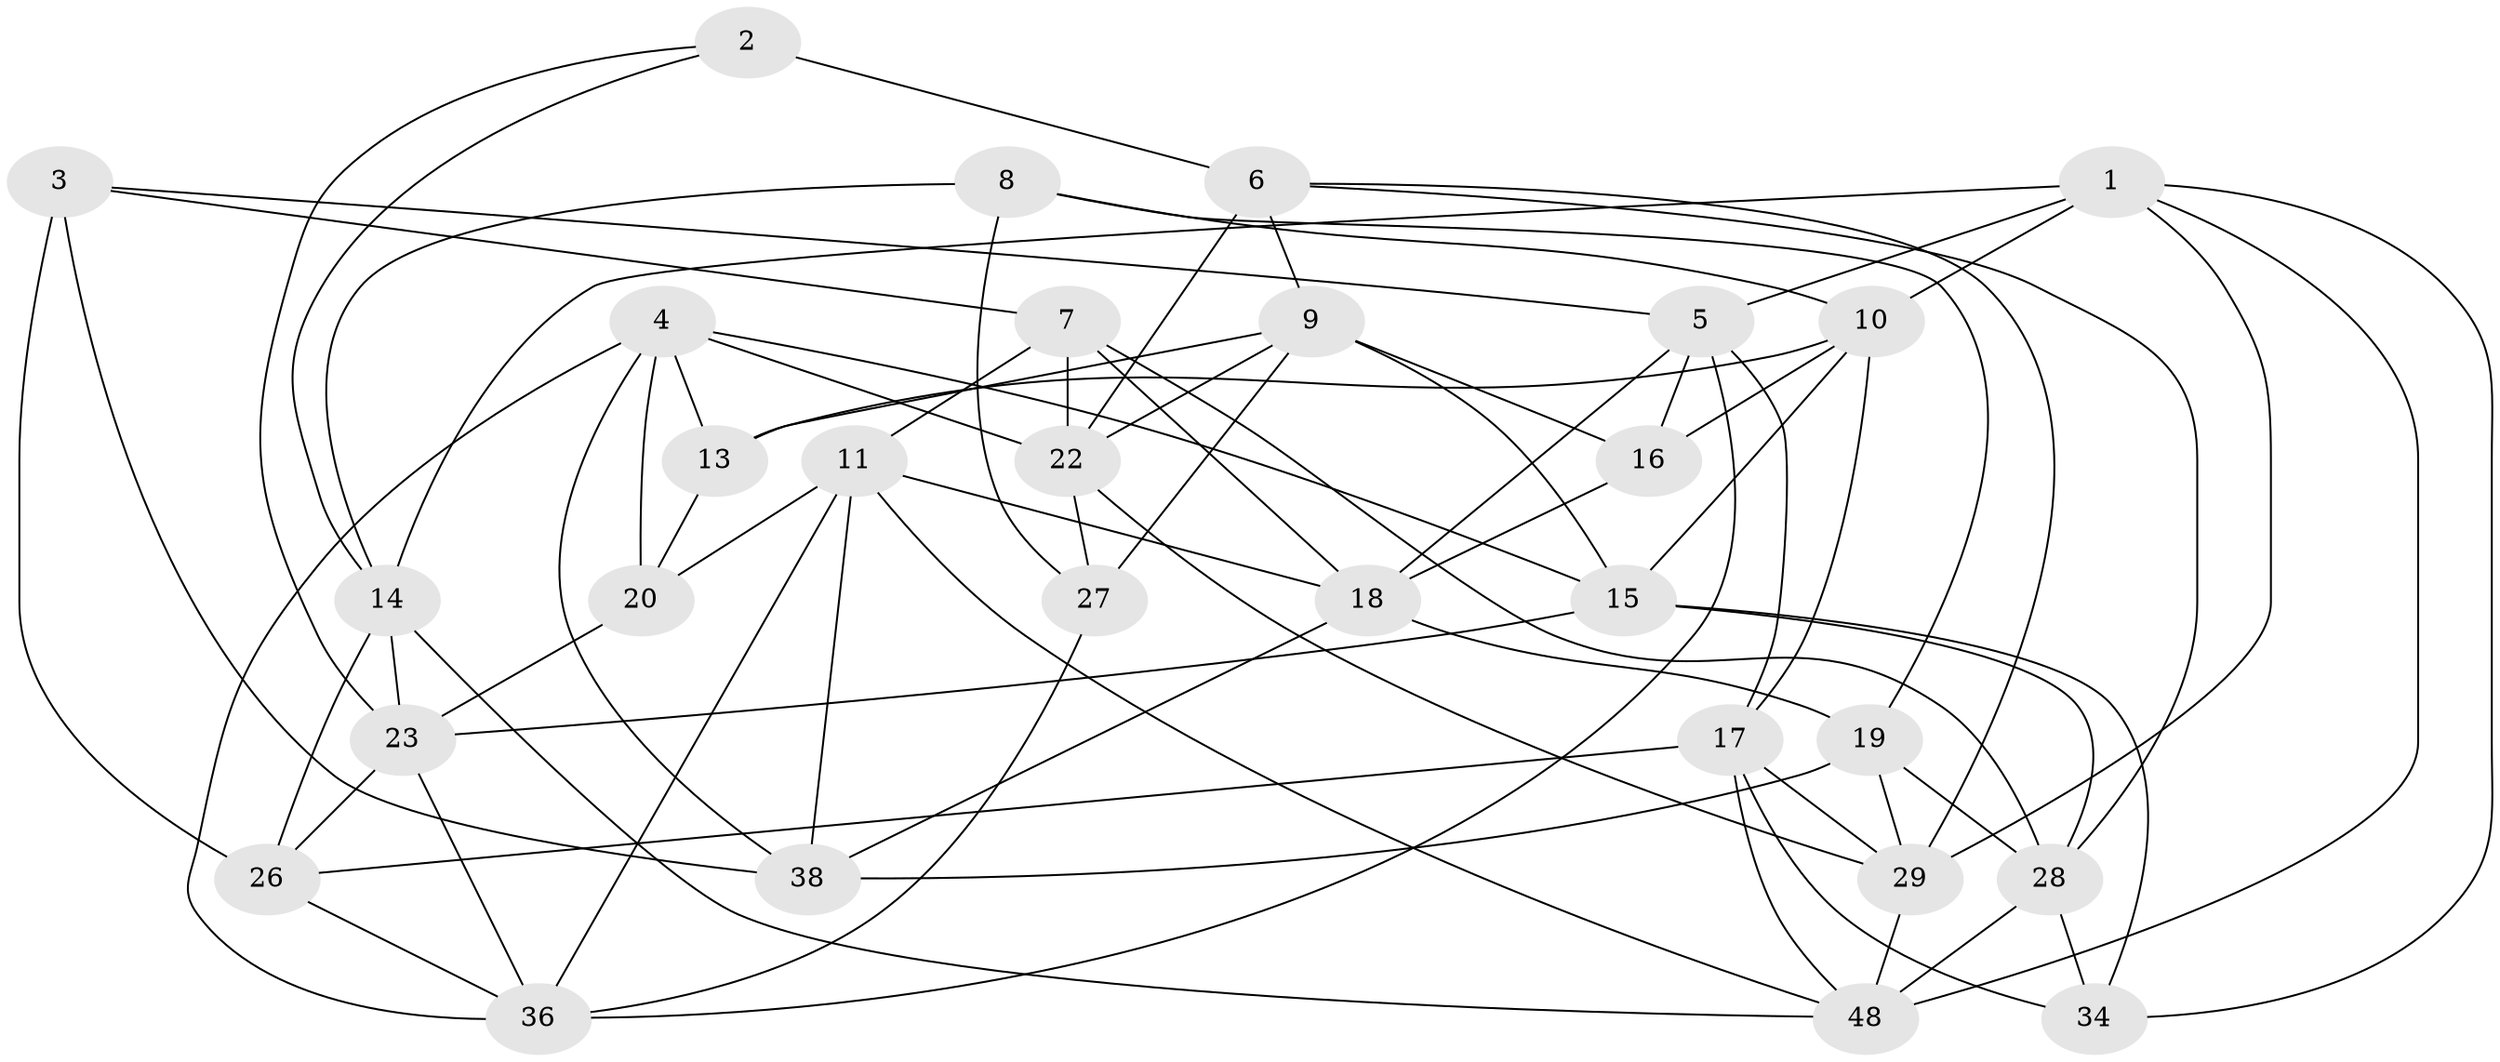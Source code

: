 // original degree distribution, {4: 1.0}
// Generated by graph-tools (version 1.1) at 2025/42/03/06/25 10:42:18]
// undirected, 29 vertices, 76 edges
graph export_dot {
graph [start="1"]
  node [color=gray90,style=filled];
  1 [super="+47"];
  2;
  3 [super="+41"];
  4 [super="+12"];
  5 [super="+37"];
  6 [super="+40"];
  7 [super="+33"];
  8;
  9 [super="+25"];
  10 [super="+24"];
  11 [super="+50"];
  13;
  14 [super="+21"];
  15 [super="+39"];
  16;
  17 [super="+43"];
  18 [super="+31"];
  19 [super="+30"];
  20;
  22 [super="+35"];
  23 [super="+32"];
  26 [super="+42"];
  27;
  28 [super="+45"];
  29 [super="+46"];
  34;
  36 [super="+44"];
  38 [super="+51"];
  48 [super="+49"];
  1 -- 29;
  1 -- 48;
  1 -- 5;
  1 -- 34;
  1 -- 14;
  1 -- 10;
  2 -- 14;
  2 -- 23;
  2 -- 6 [weight=2];
  3 -- 26 [weight=2];
  3 -- 7 [weight=2];
  3 -- 5;
  3 -- 38;
  4 -- 38;
  4 -- 13;
  4 -- 20;
  4 -- 22;
  4 -- 36;
  4 -- 15;
  5 -- 16;
  5 -- 17;
  5 -- 18;
  5 -- 36;
  6 -- 28;
  6 -- 29;
  6 -- 9;
  6 -- 22;
  7 -- 11;
  7 -- 18;
  7 -- 28;
  7 -- 22;
  8 -- 19;
  8 -- 10;
  8 -- 27;
  8 -- 14;
  9 -- 16;
  9 -- 27;
  9 -- 13;
  9 -- 22;
  9 -- 15;
  10 -- 15;
  10 -- 13;
  10 -- 16;
  10 -- 17;
  11 -- 48;
  11 -- 36;
  11 -- 18;
  11 -- 20;
  11 -- 38;
  13 -- 20;
  14 -- 23;
  14 -- 48;
  14 -- 26;
  15 -- 34;
  15 -- 28;
  15 -- 23;
  16 -- 18;
  17 -- 34;
  17 -- 26;
  17 -- 29;
  17 -- 48;
  18 -- 19;
  18 -- 38;
  19 -- 38 [weight=2];
  19 -- 28;
  19 -- 29;
  20 -- 23;
  22 -- 27;
  22 -- 29;
  23 -- 36;
  23 -- 26;
  26 -- 36;
  27 -- 36;
  28 -- 48;
  28 -- 34;
  29 -- 48;
}

